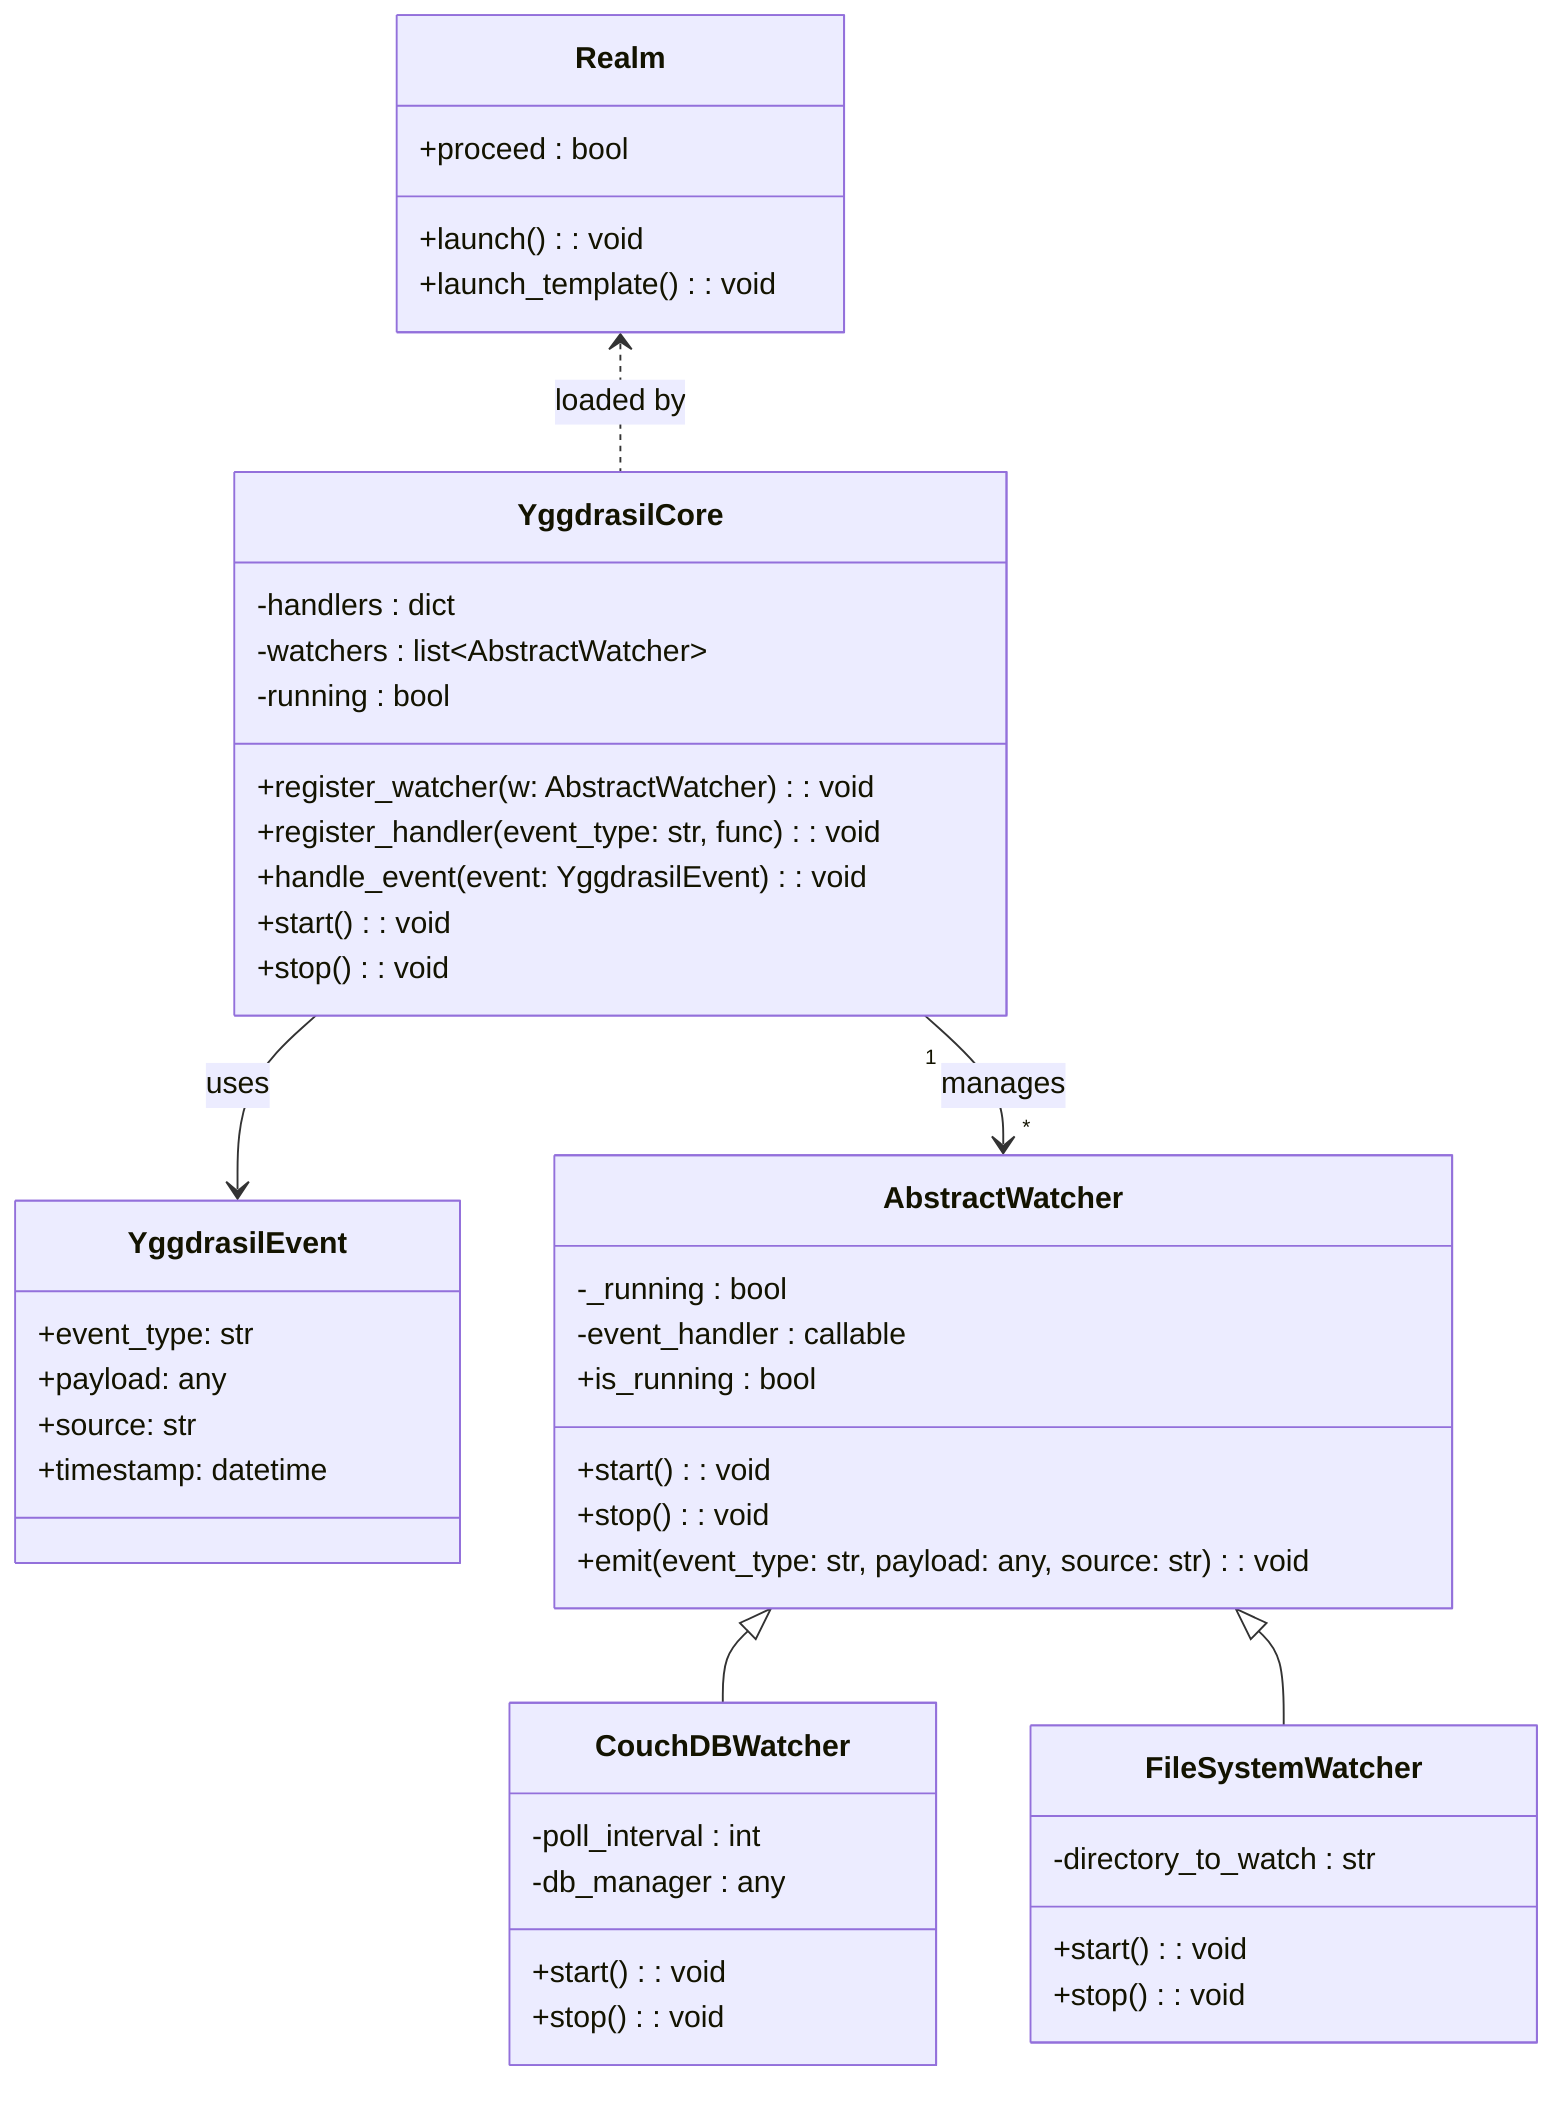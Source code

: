 classDiagram

%% Classes
class YggdrasilCore {
  -handlers : dict
  -watchers : list~AbstractWatcher~
  -running : bool
  +register_watcher(w: AbstractWatcher) : void
  +register_handler(event_type: str, func) : void
  +handle_event(event: YggdrasilEvent) : void
  +start() : void
  +stop() : void
}

class YggdrasilEvent {
  +event_type: str
  +payload: any
  +source: str
  +timestamp: datetime
}

class AbstractWatcher {
  -_running : bool
  -event_handler : callable
  +is_running : bool
  +start() : void
  +stop() : void
  +emit(event_type: str, payload: any, source: str) : void
}

class CouchDBWatcher {
  -poll_interval : int
  -db_manager : any
  +start() : void
  +stop() : void
}

class FileSystemWatcher {
  -directory_to_watch : str
  +start() : void
  +stop() : void
}

class Realm {
  +proceed : bool
  +launch() : void
  +launch_template() : void
}

%% Relationships
AbstractWatcher <|-- CouchDBWatcher
AbstractWatcher <|-- FileSystemWatcher
YggdrasilCore --> YggdrasilEvent : uses
YggdrasilCore "1" --> "*" AbstractWatcher : manages
Realm <.. YggdrasilCore : loaded by